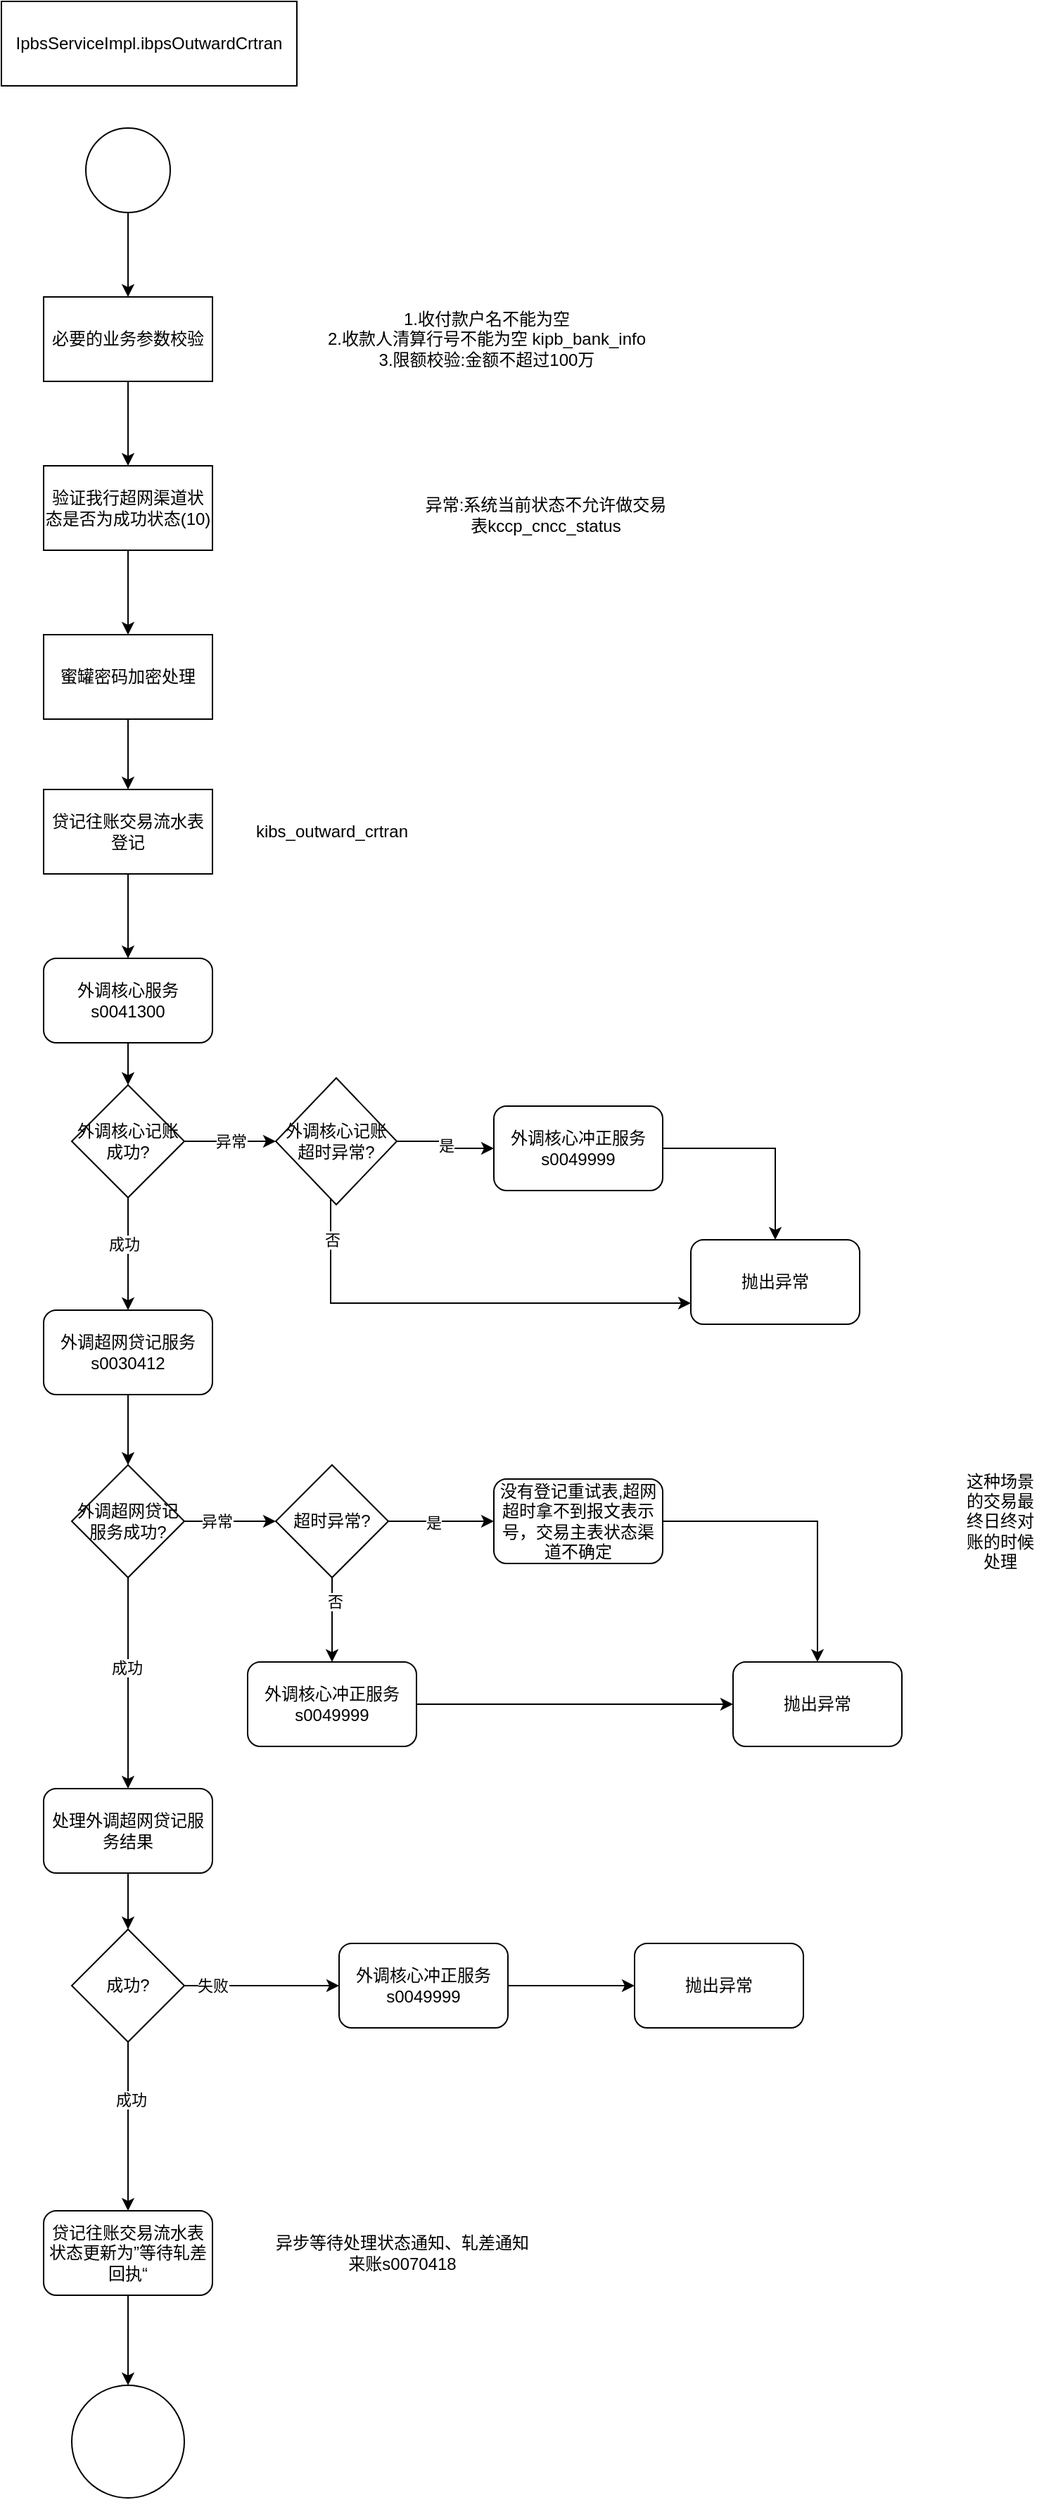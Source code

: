 <mxfile version="21.0.10" type="github">
  <diagram name="第 1 页" id="UmcjrFbR8Bty-J6lGjOk">
    <mxGraphModel dx="2390" dy="1327" grid="1" gridSize="10" guides="1" tooltips="1" connect="1" arrows="1" fold="1" page="1" pageScale="1" pageWidth="827" pageHeight="1169" math="0" shadow="0">
      <root>
        <mxCell id="0" />
        <mxCell id="1" parent="0" />
        <mxCell id="2g9oOstZCMVQEJnpLDly-1" value="IpbsServiceImpl.ibpsOutwardCrtran" style="rounded=0;whiteSpace=wrap;html=1;" vertex="1" parent="1">
          <mxGeometry x="80" y="60" width="210" height="60" as="geometry" />
        </mxCell>
        <mxCell id="2g9oOstZCMVQEJnpLDly-5" style="edgeStyle=orthogonalEdgeStyle;rounded=0;orthogonalLoop=1;jettySize=auto;html=1;" edge="1" parent="1" source="2g9oOstZCMVQEJnpLDly-4" target="2g9oOstZCMVQEJnpLDly-6">
          <mxGeometry relative="1" as="geometry">
            <mxPoint x="170" y="250" as="targetPoint" />
          </mxGeometry>
        </mxCell>
        <mxCell id="2g9oOstZCMVQEJnpLDly-4" value="" style="ellipse;whiteSpace=wrap;html=1;aspect=fixed;" vertex="1" parent="1">
          <mxGeometry x="140" y="150" width="60" height="60" as="geometry" />
        </mxCell>
        <mxCell id="2g9oOstZCMVQEJnpLDly-9" style="edgeStyle=orthogonalEdgeStyle;rounded=0;orthogonalLoop=1;jettySize=auto;html=1;" edge="1" parent="1" source="2g9oOstZCMVQEJnpLDly-6" target="2g9oOstZCMVQEJnpLDly-8">
          <mxGeometry relative="1" as="geometry" />
        </mxCell>
        <mxCell id="2g9oOstZCMVQEJnpLDly-6" value="必要的业务参数校验" style="rounded=0;whiteSpace=wrap;html=1;" vertex="1" parent="1">
          <mxGeometry x="110" y="270" width="120" height="60" as="geometry" />
        </mxCell>
        <mxCell id="2g9oOstZCMVQEJnpLDly-7" value="1.收付款户名不能为空&lt;br&gt;2.收款人清算行号不能为空 kipb_bank_info&lt;br&gt;3.限额校验:金额不超过100万" style="text;html=1;strokeColor=none;fillColor=none;align=center;verticalAlign=middle;whiteSpace=wrap;rounded=0;" vertex="1" parent="1">
          <mxGeometry x="300" y="285" width="250" height="30" as="geometry" />
        </mxCell>
        <mxCell id="2g9oOstZCMVQEJnpLDly-12" style="edgeStyle=orthogonalEdgeStyle;rounded=0;orthogonalLoop=1;jettySize=auto;html=1;" edge="1" parent="1" source="2g9oOstZCMVQEJnpLDly-8" target="2g9oOstZCMVQEJnpLDly-11">
          <mxGeometry relative="1" as="geometry" />
        </mxCell>
        <mxCell id="2g9oOstZCMVQEJnpLDly-8" value="验证我行超网渠道状态是否为成功状态(10)" style="rounded=0;whiteSpace=wrap;html=1;" vertex="1" parent="1">
          <mxGeometry x="110" y="390" width="120" height="60" as="geometry" />
        </mxCell>
        <mxCell id="2g9oOstZCMVQEJnpLDly-10" value="异常:系统当前状态不允许做交易&lt;br&gt;表kccp_cncc_status" style="text;html=1;strokeColor=none;fillColor=none;align=center;verticalAlign=middle;whiteSpace=wrap;rounded=0;" vertex="1" parent="1">
          <mxGeometry x="354" y="410" width="226" height="30" as="geometry" />
        </mxCell>
        <mxCell id="2g9oOstZCMVQEJnpLDly-14" style="edgeStyle=orthogonalEdgeStyle;rounded=0;orthogonalLoop=1;jettySize=auto;html=1;" edge="1" parent="1" source="2g9oOstZCMVQEJnpLDly-11" target="2g9oOstZCMVQEJnpLDly-13">
          <mxGeometry relative="1" as="geometry" />
        </mxCell>
        <mxCell id="2g9oOstZCMVQEJnpLDly-11" value="蜜罐密码加密处理" style="rounded=0;whiteSpace=wrap;html=1;" vertex="1" parent="1">
          <mxGeometry x="110" y="510" width="120" height="60" as="geometry" />
        </mxCell>
        <mxCell id="2g9oOstZCMVQEJnpLDly-17" style="edgeStyle=orthogonalEdgeStyle;rounded=0;orthogonalLoop=1;jettySize=auto;html=1;" edge="1" parent="1" source="2g9oOstZCMVQEJnpLDly-13" target="2g9oOstZCMVQEJnpLDly-21">
          <mxGeometry relative="1" as="geometry">
            <mxPoint x="170" y="720" as="targetPoint" />
          </mxGeometry>
        </mxCell>
        <mxCell id="2g9oOstZCMVQEJnpLDly-13" value="贷记往账交易流水表登记" style="rounded=0;whiteSpace=wrap;html=1;" vertex="1" parent="1">
          <mxGeometry x="110" y="620" width="120" height="60" as="geometry" />
        </mxCell>
        <mxCell id="2g9oOstZCMVQEJnpLDly-15" value="kibs_outward_crtran" style="text;html=1;strokeColor=none;fillColor=none;align=center;verticalAlign=middle;whiteSpace=wrap;rounded=0;" vertex="1" parent="1">
          <mxGeometry x="260" y="635" width="110" height="30" as="geometry" />
        </mxCell>
        <mxCell id="2g9oOstZCMVQEJnpLDly-23" style="edgeStyle=orthogonalEdgeStyle;rounded=0;orthogonalLoop=1;jettySize=auto;html=1;" edge="1" parent="1" source="2g9oOstZCMVQEJnpLDly-21" target="2g9oOstZCMVQEJnpLDly-22">
          <mxGeometry relative="1" as="geometry" />
        </mxCell>
        <mxCell id="2g9oOstZCMVQEJnpLDly-21" value="外调核心服务s0041300" style="rounded=1;whiteSpace=wrap;html=1;" vertex="1" parent="1">
          <mxGeometry x="110" y="740" width="120" height="60" as="geometry" />
        </mxCell>
        <mxCell id="2g9oOstZCMVQEJnpLDly-25" value="异常" style="edgeStyle=orthogonalEdgeStyle;rounded=0;orthogonalLoop=1;jettySize=auto;html=1;" edge="1" parent="1" source="2g9oOstZCMVQEJnpLDly-22" target="2g9oOstZCMVQEJnpLDly-24">
          <mxGeometry relative="1" as="geometry" />
        </mxCell>
        <mxCell id="2g9oOstZCMVQEJnpLDly-33" style="edgeStyle=orthogonalEdgeStyle;rounded=0;orthogonalLoop=1;jettySize=auto;html=1;" edge="1" parent="1" source="2g9oOstZCMVQEJnpLDly-22" target="2g9oOstZCMVQEJnpLDly-32">
          <mxGeometry relative="1" as="geometry" />
        </mxCell>
        <mxCell id="2g9oOstZCMVQEJnpLDly-37" value="成功" style="edgeLabel;html=1;align=center;verticalAlign=middle;resizable=0;points=[];" vertex="1" connectable="0" parent="2g9oOstZCMVQEJnpLDly-33">
          <mxGeometry x="-0.175" y="-3" relative="1" as="geometry">
            <mxPoint as="offset" />
          </mxGeometry>
        </mxCell>
        <mxCell id="2g9oOstZCMVQEJnpLDly-22" value="外调核心记账&lt;br style=&quot;border-color: var(--border-color);&quot;&gt;成功?" style="rhombus;whiteSpace=wrap;html=1;" vertex="1" parent="1">
          <mxGeometry x="130" y="830" width="80" height="80" as="geometry" />
        </mxCell>
        <mxCell id="2g9oOstZCMVQEJnpLDly-27" value="是" style="edgeStyle=orthogonalEdgeStyle;rounded=0;orthogonalLoop=1;jettySize=auto;html=1;" edge="1" parent="1" source="2g9oOstZCMVQEJnpLDly-24" target="2g9oOstZCMVQEJnpLDly-26">
          <mxGeometry relative="1" as="geometry" />
        </mxCell>
        <mxCell id="2g9oOstZCMVQEJnpLDly-31" style="edgeStyle=orthogonalEdgeStyle;rounded=0;orthogonalLoop=1;jettySize=auto;html=1;entryX=0;entryY=0.75;entryDx=0;entryDy=0;" edge="1" parent="1" source="2g9oOstZCMVQEJnpLDly-24" target="2g9oOstZCMVQEJnpLDly-28">
          <mxGeometry relative="1" as="geometry">
            <Array as="points">
              <mxPoint x="314" y="985" />
            </Array>
          </mxGeometry>
        </mxCell>
        <mxCell id="2g9oOstZCMVQEJnpLDly-46" value="否" style="edgeLabel;html=1;align=center;verticalAlign=middle;resizable=0;points=[];" vertex="1" connectable="0" parent="2g9oOstZCMVQEJnpLDly-31">
          <mxGeometry x="-0.826" y="1" relative="1" as="geometry">
            <mxPoint as="offset" />
          </mxGeometry>
        </mxCell>
        <mxCell id="2g9oOstZCMVQEJnpLDly-24" value="外调核心记账&lt;br&gt;超时异常?" style="rhombus;whiteSpace=wrap;html=1;" vertex="1" parent="1">
          <mxGeometry x="275" y="825" width="86" height="90" as="geometry" />
        </mxCell>
        <mxCell id="2g9oOstZCMVQEJnpLDly-29" style="edgeStyle=orthogonalEdgeStyle;rounded=0;orthogonalLoop=1;jettySize=auto;html=1;" edge="1" parent="1" source="2g9oOstZCMVQEJnpLDly-26" target="2g9oOstZCMVQEJnpLDly-28">
          <mxGeometry relative="1" as="geometry" />
        </mxCell>
        <mxCell id="2g9oOstZCMVQEJnpLDly-26" value="外调核心冲正服务s0049999" style="rounded=1;whiteSpace=wrap;html=1;" vertex="1" parent="1">
          <mxGeometry x="430" y="845" width="120" height="60" as="geometry" />
        </mxCell>
        <mxCell id="2g9oOstZCMVQEJnpLDly-28" value="抛出异常" style="rounded=1;whiteSpace=wrap;html=1;" vertex="1" parent="1">
          <mxGeometry x="570" y="940" width="120" height="60" as="geometry" />
        </mxCell>
        <mxCell id="2g9oOstZCMVQEJnpLDly-35" style="edgeStyle=orthogonalEdgeStyle;rounded=0;orthogonalLoop=1;jettySize=auto;html=1;" edge="1" parent="1" source="2g9oOstZCMVQEJnpLDly-32" target="2g9oOstZCMVQEJnpLDly-34">
          <mxGeometry relative="1" as="geometry" />
        </mxCell>
        <mxCell id="2g9oOstZCMVQEJnpLDly-32" value="外调超网贷记服务&lt;br&gt;s0030412" style="rounded=1;whiteSpace=wrap;html=1;" vertex="1" parent="1">
          <mxGeometry x="110" y="990" width="120" height="60" as="geometry" />
        </mxCell>
        <mxCell id="2g9oOstZCMVQEJnpLDly-38" style="edgeStyle=orthogonalEdgeStyle;rounded=0;orthogonalLoop=1;jettySize=auto;html=1;entryX=0;entryY=0.5;entryDx=0;entryDy=0;" edge="1" parent="1" source="2g9oOstZCMVQEJnpLDly-34" target="2g9oOstZCMVQEJnpLDly-36">
          <mxGeometry relative="1" as="geometry" />
        </mxCell>
        <mxCell id="2g9oOstZCMVQEJnpLDly-39" value="异常" style="edgeLabel;html=1;align=center;verticalAlign=middle;resizable=0;points=[];" vertex="1" connectable="0" parent="2g9oOstZCMVQEJnpLDly-38">
          <mxGeometry x="-0.292" relative="1" as="geometry">
            <mxPoint as="offset" />
          </mxGeometry>
        </mxCell>
        <mxCell id="2g9oOstZCMVQEJnpLDly-52" style="edgeStyle=orthogonalEdgeStyle;rounded=0;orthogonalLoop=1;jettySize=auto;html=1;entryX=0.5;entryY=0;entryDx=0;entryDy=0;" edge="1" parent="1" source="2g9oOstZCMVQEJnpLDly-34" target="2g9oOstZCMVQEJnpLDly-51">
          <mxGeometry relative="1" as="geometry" />
        </mxCell>
        <mxCell id="2g9oOstZCMVQEJnpLDly-53" value="成功" style="edgeLabel;html=1;align=center;verticalAlign=middle;resizable=0;points=[];" vertex="1" connectable="0" parent="2g9oOstZCMVQEJnpLDly-52">
          <mxGeometry x="-0.147" y="-1" relative="1" as="geometry">
            <mxPoint as="offset" />
          </mxGeometry>
        </mxCell>
        <mxCell id="2g9oOstZCMVQEJnpLDly-34" value="外调超网贷记服务成功?" style="rhombus;whiteSpace=wrap;html=1;" vertex="1" parent="1">
          <mxGeometry x="130" y="1100" width="80" height="80" as="geometry" />
        </mxCell>
        <mxCell id="2g9oOstZCMVQEJnpLDly-41" style="edgeStyle=orthogonalEdgeStyle;rounded=0;orthogonalLoop=1;jettySize=auto;html=1;entryX=0;entryY=0.5;entryDx=0;entryDy=0;" edge="1" parent="1" source="2g9oOstZCMVQEJnpLDly-36" target="2g9oOstZCMVQEJnpLDly-40">
          <mxGeometry relative="1" as="geometry" />
        </mxCell>
        <mxCell id="2g9oOstZCMVQEJnpLDly-44" value="是" style="edgeLabel;html=1;align=center;verticalAlign=middle;resizable=0;points=[];" vertex="1" connectable="0" parent="2g9oOstZCMVQEJnpLDly-41">
          <mxGeometry x="-0.147" y="-1" relative="1" as="geometry">
            <mxPoint as="offset" />
          </mxGeometry>
        </mxCell>
        <mxCell id="2g9oOstZCMVQEJnpLDly-48" style="edgeStyle=orthogonalEdgeStyle;rounded=0;orthogonalLoop=1;jettySize=auto;html=1;" edge="1" parent="1" source="2g9oOstZCMVQEJnpLDly-36" target="2g9oOstZCMVQEJnpLDly-47">
          <mxGeometry relative="1" as="geometry" />
        </mxCell>
        <mxCell id="2g9oOstZCMVQEJnpLDly-49" value="否" style="edgeLabel;html=1;align=center;verticalAlign=middle;resizable=0;points=[];" vertex="1" connectable="0" parent="2g9oOstZCMVQEJnpLDly-48">
          <mxGeometry x="-0.433" y="2" relative="1" as="geometry">
            <mxPoint as="offset" />
          </mxGeometry>
        </mxCell>
        <mxCell id="2g9oOstZCMVQEJnpLDly-36" value="超时异常?" style="rhombus;whiteSpace=wrap;html=1;" vertex="1" parent="1">
          <mxGeometry x="275" y="1100" width="80" height="80" as="geometry" />
        </mxCell>
        <mxCell id="2g9oOstZCMVQEJnpLDly-43" style="edgeStyle=orthogonalEdgeStyle;rounded=0;orthogonalLoop=1;jettySize=auto;html=1;" edge="1" parent="1" source="2g9oOstZCMVQEJnpLDly-40" target="2g9oOstZCMVQEJnpLDly-42">
          <mxGeometry relative="1" as="geometry" />
        </mxCell>
        <mxCell id="2g9oOstZCMVQEJnpLDly-40" value="没有登记重试表,超网超时拿不到报文表示号，交易主表状态渠道不确定" style="rounded=1;whiteSpace=wrap;html=1;" vertex="1" parent="1">
          <mxGeometry x="430" y="1110" width="120" height="60" as="geometry" />
        </mxCell>
        <mxCell id="2g9oOstZCMVQEJnpLDly-42" value="抛出异常" style="rounded=1;whiteSpace=wrap;html=1;" vertex="1" parent="1">
          <mxGeometry x="600" y="1240" width="120" height="60" as="geometry" />
        </mxCell>
        <mxCell id="2g9oOstZCMVQEJnpLDly-45" value="这种场景的交易最终日终对账的时候处理" style="text;html=1;strokeColor=none;fillColor=none;align=center;verticalAlign=middle;whiteSpace=wrap;rounded=0;" vertex="1" parent="1">
          <mxGeometry x="760" y="1125" width="60" height="30" as="geometry" />
        </mxCell>
        <mxCell id="2g9oOstZCMVQEJnpLDly-50" style="edgeStyle=orthogonalEdgeStyle;rounded=0;orthogonalLoop=1;jettySize=auto;html=1;" edge="1" parent="1" source="2g9oOstZCMVQEJnpLDly-47" target="2g9oOstZCMVQEJnpLDly-42">
          <mxGeometry relative="1" as="geometry" />
        </mxCell>
        <mxCell id="2g9oOstZCMVQEJnpLDly-47" value="外调核心冲正服务&lt;br&gt;s0049999" style="rounded=1;whiteSpace=wrap;html=1;" vertex="1" parent="1">
          <mxGeometry x="255" y="1240" width="120" height="60" as="geometry" />
        </mxCell>
        <mxCell id="2g9oOstZCMVQEJnpLDly-55" style="edgeStyle=orthogonalEdgeStyle;rounded=0;orthogonalLoop=1;jettySize=auto;html=1;" edge="1" parent="1" source="2g9oOstZCMVQEJnpLDly-51" target="2g9oOstZCMVQEJnpLDly-54">
          <mxGeometry relative="1" as="geometry" />
        </mxCell>
        <mxCell id="2g9oOstZCMVQEJnpLDly-51" value="处理外调超网贷记服务结果" style="rounded=1;whiteSpace=wrap;html=1;" vertex="1" parent="1">
          <mxGeometry x="110" y="1330" width="120" height="60" as="geometry" />
        </mxCell>
        <mxCell id="2g9oOstZCMVQEJnpLDly-57" style="edgeStyle=orthogonalEdgeStyle;rounded=0;orthogonalLoop=1;jettySize=auto;html=1;" edge="1" parent="1" source="2g9oOstZCMVQEJnpLDly-54" target="2g9oOstZCMVQEJnpLDly-56">
          <mxGeometry relative="1" as="geometry" />
        </mxCell>
        <mxCell id="2g9oOstZCMVQEJnpLDly-59" value="成功" style="edgeLabel;html=1;align=center;verticalAlign=middle;resizable=0;points=[];" vertex="1" connectable="0" parent="2g9oOstZCMVQEJnpLDly-57">
          <mxGeometry x="-0.325" y="2" relative="1" as="geometry">
            <mxPoint as="offset" />
          </mxGeometry>
        </mxCell>
        <mxCell id="2g9oOstZCMVQEJnpLDly-62" style="edgeStyle=orthogonalEdgeStyle;rounded=0;orthogonalLoop=1;jettySize=auto;html=1;entryX=0;entryY=0.5;entryDx=0;entryDy=0;" edge="1" parent="1" source="2g9oOstZCMVQEJnpLDly-54" target="2g9oOstZCMVQEJnpLDly-61">
          <mxGeometry relative="1" as="geometry">
            <Array as="points">
              <mxPoint x="310" y="1470" />
            </Array>
          </mxGeometry>
        </mxCell>
        <mxCell id="2g9oOstZCMVQEJnpLDly-63" value="失败" style="edgeLabel;html=1;align=center;verticalAlign=middle;resizable=0;points=[];" vertex="1" connectable="0" parent="2g9oOstZCMVQEJnpLDly-62">
          <mxGeometry x="-0.77" y="-1" relative="1" as="geometry">
            <mxPoint x="7" y="-1" as="offset" />
          </mxGeometry>
        </mxCell>
        <mxCell id="2g9oOstZCMVQEJnpLDly-54" value="成功?" style="rhombus;whiteSpace=wrap;html=1;" vertex="1" parent="1">
          <mxGeometry x="130" y="1430" width="80" height="80" as="geometry" />
        </mxCell>
        <mxCell id="2g9oOstZCMVQEJnpLDly-68" style="edgeStyle=orthogonalEdgeStyle;rounded=0;orthogonalLoop=1;jettySize=auto;html=1;" edge="1" parent="1" source="2g9oOstZCMVQEJnpLDly-56" target="2g9oOstZCMVQEJnpLDly-67">
          <mxGeometry relative="1" as="geometry" />
        </mxCell>
        <mxCell id="2g9oOstZCMVQEJnpLDly-56" value="贷记往账交易流水表状态更新为”等待轧差回执“" style="rounded=1;whiteSpace=wrap;html=1;" vertex="1" parent="1">
          <mxGeometry x="110" y="1630" width="120" height="60" as="geometry" />
        </mxCell>
        <mxCell id="2g9oOstZCMVQEJnpLDly-58" value="异步等待处理状态通知、轧差通知来账&lt;span style=&quot;background-color: initial;&quot;&gt;s0070418&lt;/span&gt;&lt;div data-okr=&quot;%7B%22okrDelta%22%3A%5B%7B%22lineType%22%3A%22text%22%2C%22lineOptions%22%3A%7B%7D%2C%22lineContent%22%3A%5B%7B%22opType%22%3A%22text%22%2C%22options%22%3A%7B%22text%22%3A%22%E5%A4%84%E7%90%86%E7%8A%B6%E6%80%81%E9%80%9A%E7%9F%A5%E3%80%81%E8%BD%A7%E5%B7%AE%E9%80%9A%E7%9F%A5%E6%9D%A5%E8%B4%A6%22%7D%7D%5D%7D%5D%2C%22businessKey%22%3A%22lark-doc%22%7D&quot; class=&quot;okr-block-clipboard&quot;&gt;&lt;/div&gt;" style="text;html=1;strokeColor=none;fillColor=none;align=center;verticalAlign=middle;whiteSpace=wrap;rounded=0;" vertex="1" parent="1">
          <mxGeometry x="270" y="1645" width="190" height="30" as="geometry" />
        </mxCell>
        <mxCell id="2g9oOstZCMVQEJnpLDly-65" style="edgeStyle=orthogonalEdgeStyle;rounded=0;orthogonalLoop=1;jettySize=auto;html=1;" edge="1" parent="1" source="2g9oOstZCMVQEJnpLDly-61" target="2g9oOstZCMVQEJnpLDly-64">
          <mxGeometry relative="1" as="geometry" />
        </mxCell>
        <mxCell id="2g9oOstZCMVQEJnpLDly-61" value="外调核心冲正服务&lt;br style=&quot;border-color: var(--border-color);&quot;&gt;s0049999" style="rounded=1;whiteSpace=wrap;html=1;" vertex="1" parent="1">
          <mxGeometry x="320" y="1440" width="120" height="60" as="geometry" />
        </mxCell>
        <mxCell id="2g9oOstZCMVQEJnpLDly-64" value="抛出异常" style="rounded=1;whiteSpace=wrap;html=1;" vertex="1" parent="1">
          <mxGeometry x="530" y="1440" width="120" height="60" as="geometry" />
        </mxCell>
        <mxCell id="2g9oOstZCMVQEJnpLDly-67" value="" style="ellipse;whiteSpace=wrap;html=1;aspect=fixed;" vertex="1" parent="1">
          <mxGeometry x="130" y="1754" width="80" height="80" as="geometry" />
        </mxCell>
      </root>
    </mxGraphModel>
  </diagram>
</mxfile>
